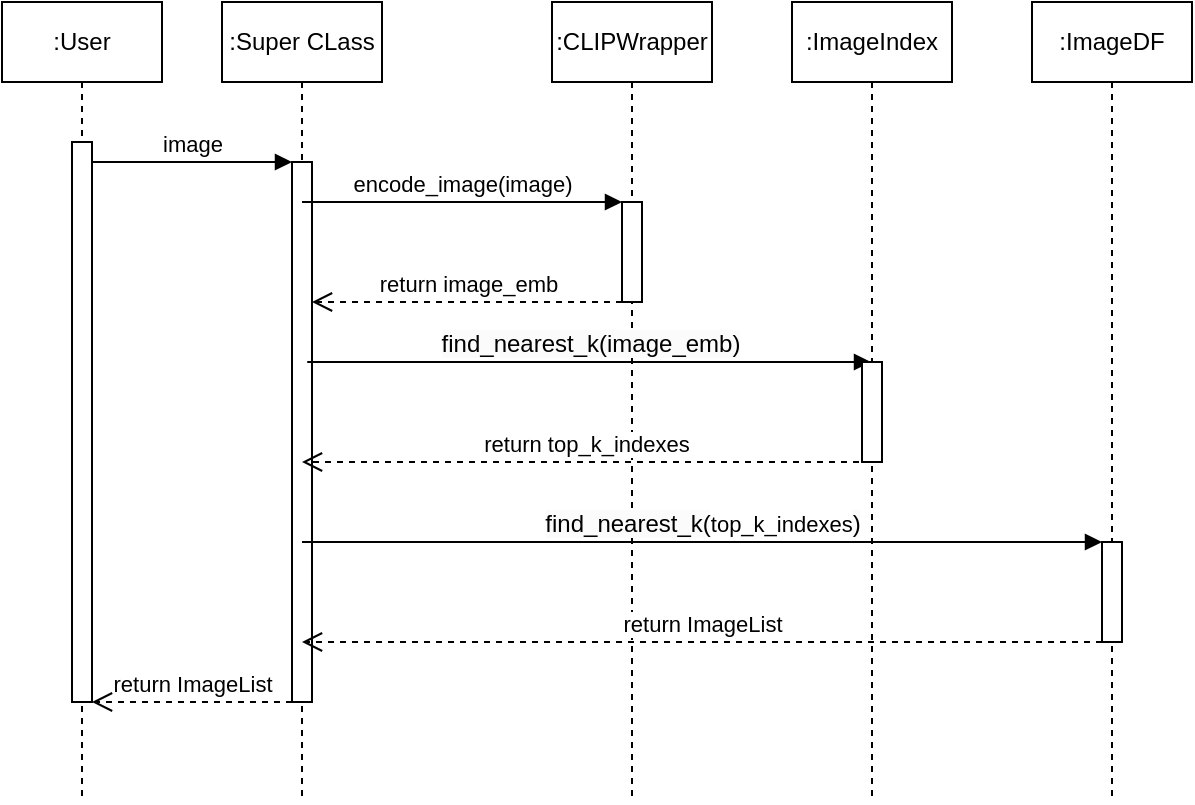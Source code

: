 <mxfile version="24.2.2" type="google">
  <diagram name="Page-1" id="2YBvvXClWsGukQMizWep">
    <mxGraphModel grid="1" page="1" gridSize="10" guides="1" tooltips="1" connect="1" arrows="1" fold="1" pageScale="1" pageWidth="850" pageHeight="1100" math="0" shadow="0">
      <root>
        <mxCell id="0" />
        <mxCell id="1" parent="0" />
        <mxCell id="t1pneiZkC04BnzABo6mJ-1" value=":User" style="shape=umlLifeline;perimeter=lifelinePerimeter;whiteSpace=wrap;html=1;container=0;dropTarget=0;collapsible=0;recursiveResize=0;outlineConnect=0;portConstraint=eastwest;newEdgeStyle={&quot;edgeStyle&quot;:&quot;elbowEdgeStyle&quot;,&quot;elbow&quot;:&quot;vertical&quot;,&quot;curved&quot;:0,&quot;rounded&quot;:0};" vertex="1" parent="1">
          <mxGeometry x="150" y="280" width="80" height="400" as="geometry" />
        </mxCell>
        <mxCell id="t1pneiZkC04BnzABo6mJ-2" value="" style="html=1;points=[];perimeter=orthogonalPerimeter;outlineConnect=0;targetShapes=umlLifeline;portConstraint=eastwest;newEdgeStyle={&quot;edgeStyle&quot;:&quot;elbowEdgeStyle&quot;,&quot;elbow&quot;:&quot;vertical&quot;,&quot;curved&quot;:0,&quot;rounded&quot;:0};" vertex="1" parent="t1pneiZkC04BnzABo6mJ-1">
          <mxGeometry x="35" y="70" width="10" height="280" as="geometry" />
        </mxCell>
        <mxCell id="t1pneiZkC04BnzABo6mJ-3" value=":Super CLass" style="shape=umlLifeline;perimeter=lifelinePerimeter;whiteSpace=wrap;html=1;container=0;dropTarget=0;collapsible=0;recursiveResize=0;outlineConnect=0;portConstraint=eastwest;newEdgeStyle={&quot;edgeStyle&quot;:&quot;elbowEdgeStyle&quot;,&quot;elbow&quot;:&quot;vertical&quot;,&quot;curved&quot;:0,&quot;rounded&quot;:0};" vertex="1" parent="1">
          <mxGeometry x="260" y="280" width="80" height="400" as="geometry" />
        </mxCell>
        <mxCell id="t1pneiZkC04BnzABo6mJ-4" value="" style="html=1;points=[];perimeter=orthogonalPerimeter;outlineConnect=0;targetShapes=umlLifeline;portConstraint=eastwest;newEdgeStyle={&quot;edgeStyle&quot;:&quot;elbowEdgeStyle&quot;,&quot;elbow&quot;:&quot;vertical&quot;,&quot;curved&quot;:0,&quot;rounded&quot;:0};" vertex="1" parent="t1pneiZkC04BnzABo6mJ-3">
          <mxGeometry x="35" y="80" width="10" height="270" as="geometry" />
        </mxCell>
        <mxCell id="t1pneiZkC04BnzABo6mJ-5" value="image" style="html=1;verticalAlign=bottom;endArrow=block;edgeStyle=elbowEdgeStyle;elbow=vertical;curved=0;rounded=0;" edge="1" parent="1" source="t1pneiZkC04BnzABo6mJ-2" target="t1pneiZkC04BnzABo6mJ-4">
          <mxGeometry relative="1" as="geometry">
            <mxPoint x="255" y="370" as="sourcePoint" />
            <Array as="points">
              <mxPoint x="240" y="360" />
            </Array>
          </mxGeometry>
        </mxCell>
        <mxCell id="t1pneiZkC04BnzABo6mJ-6" value="return ImageList" style="html=1;verticalAlign=bottom;endArrow=open;dashed=1;endSize=8;edgeStyle=elbowEdgeStyle;elbow=vertical;curved=0;rounded=0;" edge="1" parent="1" source="t1pneiZkC04BnzABo6mJ-4" target="t1pneiZkC04BnzABo6mJ-2">
          <mxGeometry relative="1" as="geometry">
            <mxPoint x="255" y="445" as="targetPoint" />
            <Array as="points">
              <mxPoint x="250" y="630" />
            </Array>
          </mxGeometry>
        </mxCell>
        <mxCell id="t1pneiZkC04BnzABo6mJ-7" value=":CLIPWrapper" style="shape=umlLifeline;perimeter=lifelinePerimeter;whiteSpace=wrap;html=1;container=0;dropTarget=0;collapsible=0;recursiveResize=0;outlineConnect=0;portConstraint=eastwest;newEdgeStyle={&quot;edgeStyle&quot;:&quot;elbowEdgeStyle&quot;,&quot;elbow&quot;:&quot;vertical&quot;,&quot;curved&quot;:0,&quot;rounded&quot;:0};" vertex="1" parent="1">
          <mxGeometry x="425" y="280" width="80" height="400" as="geometry" />
        </mxCell>
        <mxCell id="t1pneiZkC04BnzABo6mJ-8" value="" style="html=1;points=[];perimeter=orthogonalPerimeter;outlineConnect=0;targetShapes=umlLifeline;portConstraint=eastwest;newEdgeStyle={&quot;edgeStyle&quot;:&quot;elbowEdgeStyle&quot;,&quot;elbow&quot;:&quot;vertical&quot;,&quot;curved&quot;:0,&quot;rounded&quot;:0};" vertex="1" parent="t1pneiZkC04BnzABo6mJ-7">
          <mxGeometry x="35" y="100" width="10" height="50" as="geometry" />
        </mxCell>
        <mxCell id="t1pneiZkC04BnzABo6mJ-9" value="encode_image(image)" style="html=1;verticalAlign=bottom;endArrow=block;edgeStyle=elbowEdgeStyle;elbow=vertical;curved=0;rounded=0;" edge="1" parent="1" source="t1pneiZkC04BnzABo6mJ-3" target="t1pneiZkC04BnzABo6mJ-8">
          <mxGeometry relative="1" as="geometry">
            <mxPoint x="320" y="380" as="sourcePoint" />
            <Array as="points">
              <mxPoint x="400" y="380" />
            </Array>
            <mxPoint x="470" y="380" as="targetPoint" />
          </mxGeometry>
        </mxCell>
        <mxCell id="t1pneiZkC04BnzABo6mJ-10" value="return image_emb" style="html=1;verticalAlign=bottom;endArrow=open;dashed=1;endSize=8;edgeStyle=elbowEdgeStyle;elbow=vertical;curved=0;rounded=0;" edge="1" parent="1" source="t1pneiZkC04BnzABo6mJ-8" target="t1pneiZkC04BnzABo6mJ-4">
          <mxGeometry relative="1" as="geometry">
            <mxPoint x="310" y="430" as="targetPoint" />
            <Array as="points">
              <mxPoint x="383" y="430" />
            </Array>
            <mxPoint x="419.5" y="429.87" as="sourcePoint" />
          </mxGeometry>
        </mxCell>
        <mxCell id="t1pneiZkC04BnzABo6mJ-11" value="&lt;span style=&quot;font-size: 12px; text-align: left; background-color: rgb(251, 251, 251);&quot;&gt;find_nearest_k(image_emb)&lt;/span&gt;" style="html=1;verticalAlign=bottom;endArrow=block;edgeStyle=elbowEdgeStyle;elbow=vertical;curved=0;rounded=0;" edge="1" parent="1" target="t1pneiZkC04BnzABo6mJ-12">
          <mxGeometry relative="1" as="geometry">
            <mxPoint x="302.613" y="460" as="sourcePoint" />
            <Array as="points">
              <mxPoint x="402.38" y="460" />
            </Array>
            <mxPoint x="537.38" y="460" as="targetPoint" />
          </mxGeometry>
        </mxCell>
        <mxCell id="t1pneiZkC04BnzABo6mJ-12" value=":ImageIndex" style="shape=umlLifeline;perimeter=lifelinePerimeter;whiteSpace=wrap;html=1;container=0;dropTarget=0;collapsible=0;recursiveResize=0;outlineConnect=0;portConstraint=eastwest;newEdgeStyle={&quot;edgeStyle&quot;:&quot;elbowEdgeStyle&quot;,&quot;elbow&quot;:&quot;vertical&quot;,&quot;curved&quot;:0,&quot;rounded&quot;:0};" vertex="1" parent="1">
          <mxGeometry x="545" y="280" width="80" height="400" as="geometry" />
        </mxCell>
        <mxCell id="t1pneiZkC04BnzABo6mJ-13" value="" style="html=1;points=[];perimeter=orthogonalPerimeter;outlineConnect=0;targetShapes=umlLifeline;portConstraint=eastwest;newEdgeStyle={&quot;edgeStyle&quot;:&quot;elbowEdgeStyle&quot;,&quot;elbow&quot;:&quot;vertical&quot;,&quot;curved&quot;:0,&quot;rounded&quot;:0};" vertex="1" parent="t1pneiZkC04BnzABo6mJ-12">
          <mxGeometry x="35" y="180" width="10" height="50" as="geometry" />
        </mxCell>
        <mxCell id="t1pneiZkC04BnzABo6mJ-14" value="return top_k_indexes" style="html=1;verticalAlign=bottom;endArrow=open;dashed=1;endSize=8;edgeStyle=elbowEdgeStyle;elbow=vertical;curved=0;rounded=0;" edge="1" parent="1" source="t1pneiZkC04BnzABo6mJ-12" target="t1pneiZkC04BnzABo6mJ-3">
          <mxGeometry relative="1" as="geometry">
            <mxPoint x="420" y="504.84" as="targetPoint" />
            <Array as="points">
              <mxPoint x="480" y="510" />
            </Array>
            <mxPoint x="510" y="500" as="sourcePoint" />
          </mxGeometry>
        </mxCell>
        <mxCell id="t1pneiZkC04BnzABo6mJ-15" value=":ImageDF" style="shape=umlLifeline;perimeter=lifelinePerimeter;whiteSpace=wrap;html=1;container=0;dropTarget=0;collapsible=0;recursiveResize=0;outlineConnect=0;portConstraint=eastwest;newEdgeStyle={&quot;edgeStyle&quot;:&quot;elbowEdgeStyle&quot;,&quot;elbow&quot;:&quot;vertical&quot;,&quot;curved&quot;:0,&quot;rounded&quot;:0};" vertex="1" parent="1">
          <mxGeometry x="665" y="280" width="80" height="400" as="geometry" />
        </mxCell>
        <mxCell id="t1pneiZkC04BnzABo6mJ-16" value="" style="html=1;points=[];perimeter=orthogonalPerimeter;outlineConnect=0;targetShapes=umlLifeline;portConstraint=eastwest;newEdgeStyle={&quot;edgeStyle&quot;:&quot;elbowEdgeStyle&quot;,&quot;elbow&quot;:&quot;vertical&quot;,&quot;curved&quot;:0,&quot;rounded&quot;:0};" vertex="1" parent="t1pneiZkC04BnzABo6mJ-15">
          <mxGeometry x="35" y="270" width="10" height="50" as="geometry" />
        </mxCell>
        <mxCell id="t1pneiZkC04BnzABo6mJ-17" value="&lt;span style=&quot;font-size: 12px; text-align: left; background-color: rgb(251, 251, 251);&quot;&gt;find_nearest_k(&lt;/span&gt;top_k_indexes&lt;span style=&quot;font-size: 12px; text-align: left; background-color: rgb(251, 251, 251);&quot;&gt;)&lt;/span&gt;" style="html=1;verticalAlign=bottom;endArrow=block;edgeStyle=elbowEdgeStyle;elbow=vertical;curved=0;rounded=0;" edge="1" parent="1" source="t1pneiZkC04BnzABo6mJ-3" target="t1pneiZkC04BnzABo6mJ-16">
          <mxGeometry relative="1" as="geometry">
            <mxPoint x="320.003" y="550" as="sourcePoint" />
            <Array as="points">
              <mxPoint x="419.77" y="550" />
            </Array>
            <mxPoint x="554.77" y="550" as="targetPoint" />
          </mxGeometry>
        </mxCell>
        <mxCell id="t1pneiZkC04BnzABo6mJ-18" value="return ImageList" style="html=1;verticalAlign=bottom;endArrow=open;dashed=1;endSize=8;edgeStyle=elbowEdgeStyle;elbow=vertical;curved=0;rounded=0;" edge="1" parent="1" source="t1pneiZkC04BnzABo6mJ-16" target="t1pneiZkC04BnzABo6mJ-3">
          <mxGeometry relative="1" as="geometry">
            <mxPoint x="400" y="600.16" as="targetPoint" />
            <Array as="points">
              <mxPoint x="575" y="600" />
            </Array>
            <mxPoint x="640" y="600.16" as="sourcePoint" />
          </mxGeometry>
        </mxCell>
      </root>
    </mxGraphModel>
  </diagram>
</mxfile>
